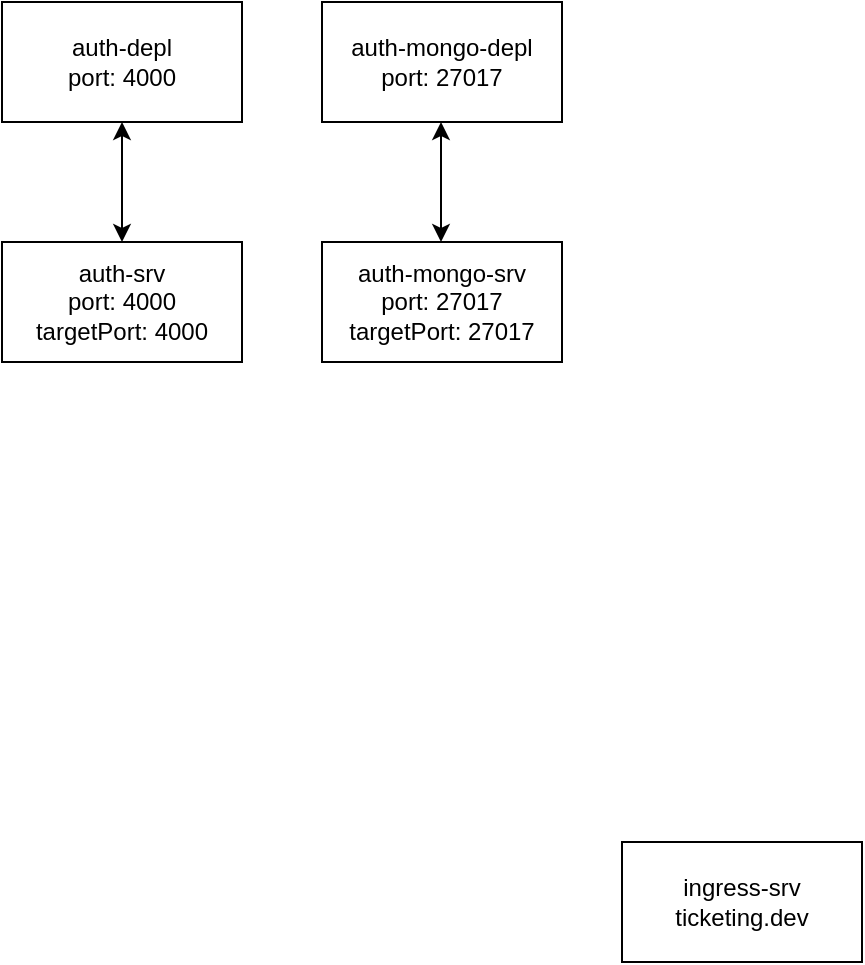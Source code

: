 <mxfile version="20.3.0" type="device"><diagram id="ae_XmF-VtXfLH8qJTfEI" name="Page-1"><mxGraphModel dx="868" dy="545" grid="1" gridSize="10" guides="1" tooltips="1" connect="1" arrows="1" fold="1" page="1" pageScale="1" pageWidth="800" pageHeight="1422" math="0" shadow="0"><root><mxCell id="0"/><mxCell id="1" parent="0"/><mxCell id="sQ2It67UXnv03UhbS1cy-1" value="auth-depl&lt;br&gt;port: 4000" style="rounded=0;whiteSpace=wrap;html=1;" parent="1" vertex="1"><mxGeometry x="80" y="80" width="120" height="60" as="geometry"/></mxCell><mxCell id="sQ2It67UXnv03UhbS1cy-2" value="auth-srv&lt;br&gt;port: 4000&lt;br&gt;targetPort: 4000" style="rounded=0;whiteSpace=wrap;html=1;" parent="1" vertex="1"><mxGeometry x="80" y="200" width="120" height="60" as="geometry"/></mxCell><mxCell id="sQ2It67UXnv03UhbS1cy-3" value="ingress-srv&lt;br&gt;ticketing.dev" style="rounded=0;whiteSpace=wrap;html=1;" parent="1" vertex="1"><mxGeometry x="390" y="500" width="120" height="60" as="geometry"/></mxCell><mxCell id="sQ2It67UXnv03UhbS1cy-4" value="" style="endArrow=classic;startArrow=classic;html=1;rounded=0;entryX=0.5;entryY=1;entryDx=0;entryDy=0;exitX=0.5;exitY=0;exitDx=0;exitDy=0;" parent="1" source="sQ2It67UXnv03UhbS1cy-2" target="sQ2It67UXnv03UhbS1cy-1" edge="1"><mxGeometry width="50" height="50" relative="1" as="geometry"><mxPoint x="370" y="280" as="sourcePoint"/><mxPoint x="420" y="230" as="targetPoint"/></mxGeometry></mxCell><mxCell id="y6r86PgB5jbHxFQABuCV-1" value="auth-mongo-depl&lt;br&gt;port: 27017" style="rounded=0;whiteSpace=wrap;html=1;" vertex="1" parent="1"><mxGeometry x="240" y="80" width="120" height="60" as="geometry"/></mxCell><mxCell id="y6r86PgB5jbHxFQABuCV-2" value="auth-mongo-srv&lt;br&gt;port: 27017&lt;br&gt;targetPort: 27017" style="rounded=0;whiteSpace=wrap;html=1;" vertex="1" parent="1"><mxGeometry x="240" y="200" width="120" height="60" as="geometry"/></mxCell><mxCell id="y6r86PgB5jbHxFQABuCV-3" value="" style="endArrow=classic;startArrow=classic;html=1;rounded=0;entryX=0.5;entryY=1;entryDx=0;entryDy=0;exitX=0.5;exitY=0;exitDx=0;exitDy=0;" edge="1" parent="1"><mxGeometry width="50" height="50" relative="1" as="geometry"><mxPoint x="299.5" y="200" as="sourcePoint"/><mxPoint x="299.5" y="140" as="targetPoint"/></mxGeometry></mxCell></root></mxGraphModel></diagram></mxfile>